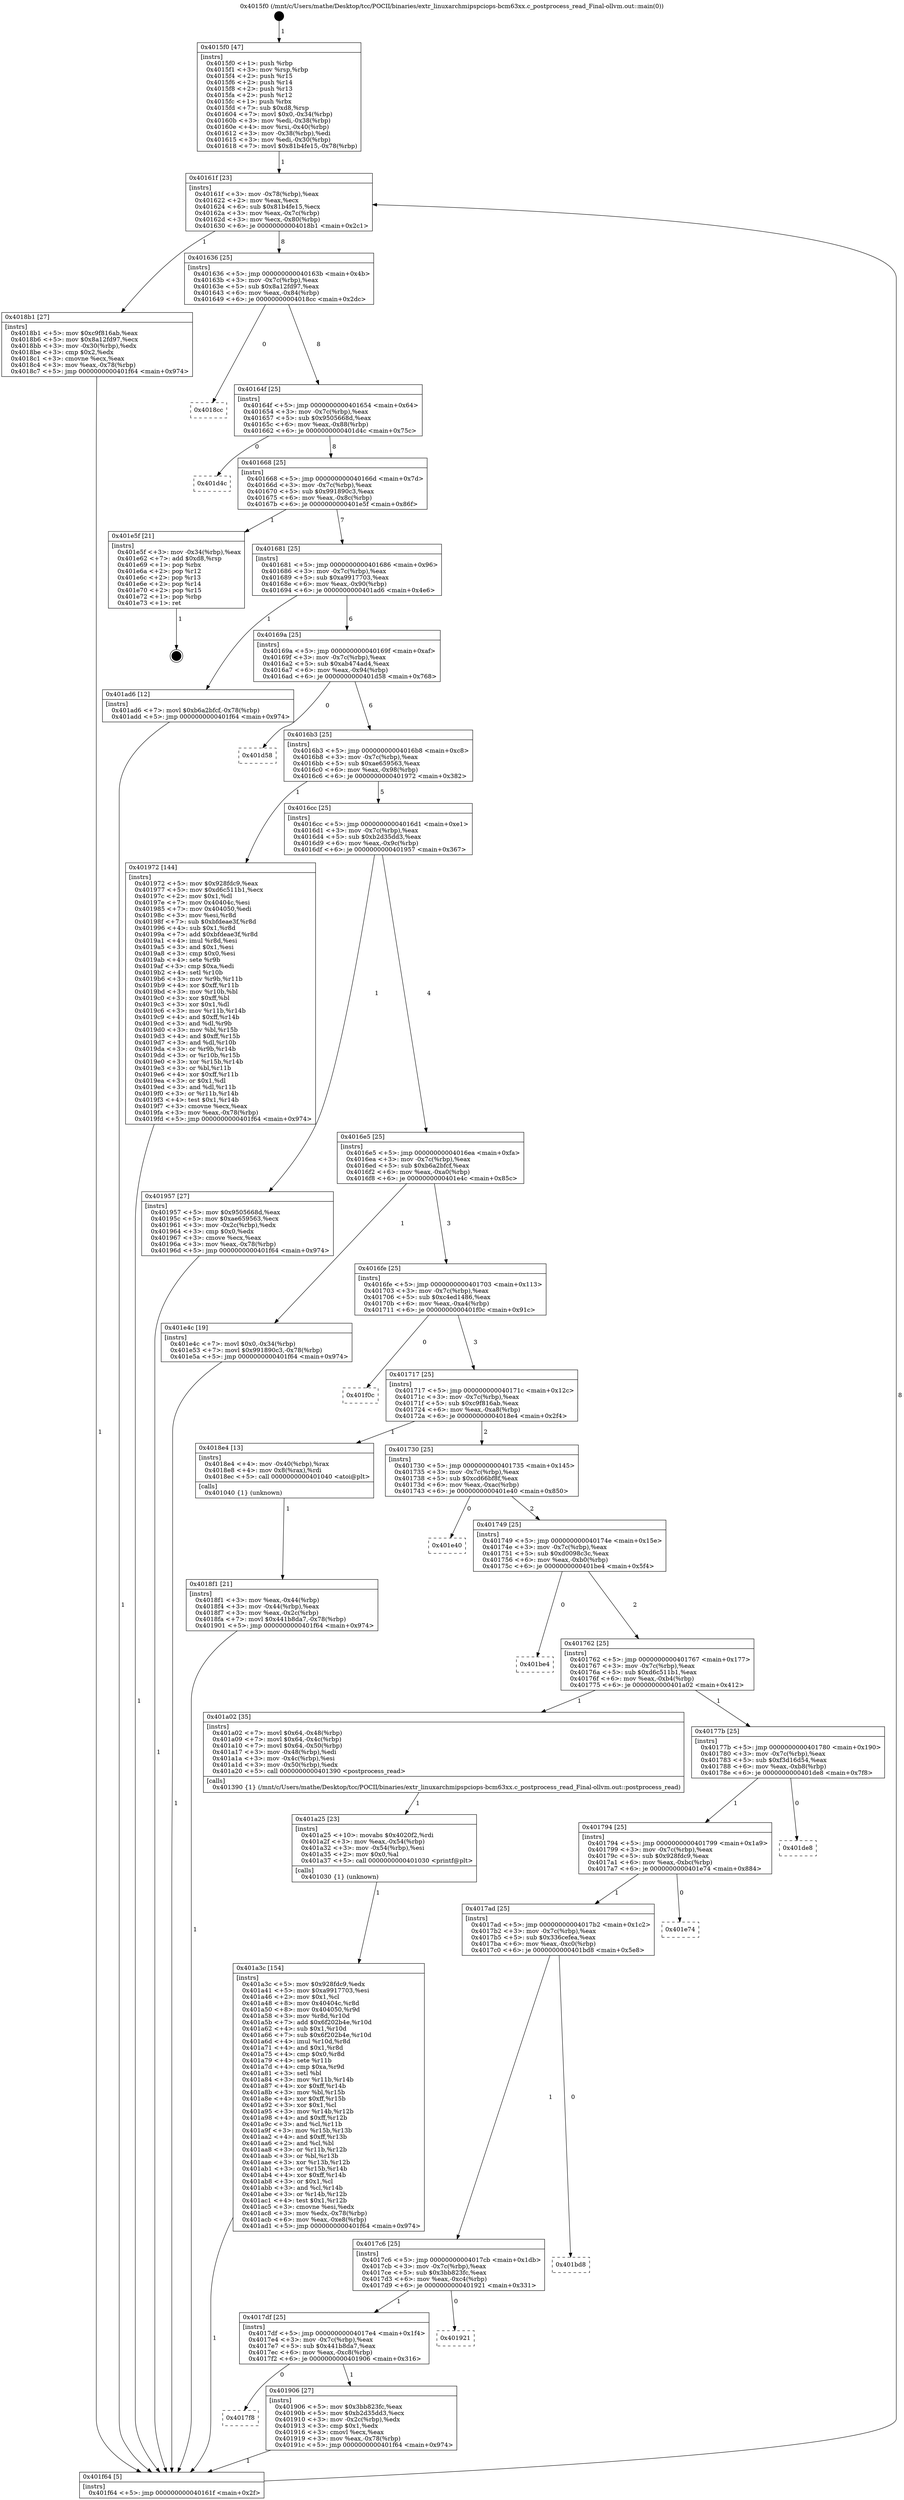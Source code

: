 digraph "0x4015f0" {
  label = "0x4015f0 (/mnt/c/Users/mathe/Desktop/tcc/POCII/binaries/extr_linuxarchmipspciops-bcm63xx.c_postprocess_read_Final-ollvm.out::main(0))"
  labelloc = "t"
  node[shape=record]

  Entry [label="",width=0.3,height=0.3,shape=circle,fillcolor=black,style=filled]
  "0x40161f" [label="{
     0x40161f [23]\l
     | [instrs]\l
     &nbsp;&nbsp;0x40161f \<+3\>: mov -0x78(%rbp),%eax\l
     &nbsp;&nbsp;0x401622 \<+2\>: mov %eax,%ecx\l
     &nbsp;&nbsp;0x401624 \<+6\>: sub $0x81b4fe15,%ecx\l
     &nbsp;&nbsp;0x40162a \<+3\>: mov %eax,-0x7c(%rbp)\l
     &nbsp;&nbsp;0x40162d \<+3\>: mov %ecx,-0x80(%rbp)\l
     &nbsp;&nbsp;0x401630 \<+6\>: je 00000000004018b1 \<main+0x2c1\>\l
  }"]
  "0x4018b1" [label="{
     0x4018b1 [27]\l
     | [instrs]\l
     &nbsp;&nbsp;0x4018b1 \<+5\>: mov $0xc9f816ab,%eax\l
     &nbsp;&nbsp;0x4018b6 \<+5\>: mov $0x8a12fd97,%ecx\l
     &nbsp;&nbsp;0x4018bb \<+3\>: mov -0x30(%rbp),%edx\l
     &nbsp;&nbsp;0x4018be \<+3\>: cmp $0x2,%edx\l
     &nbsp;&nbsp;0x4018c1 \<+3\>: cmovne %ecx,%eax\l
     &nbsp;&nbsp;0x4018c4 \<+3\>: mov %eax,-0x78(%rbp)\l
     &nbsp;&nbsp;0x4018c7 \<+5\>: jmp 0000000000401f64 \<main+0x974\>\l
  }"]
  "0x401636" [label="{
     0x401636 [25]\l
     | [instrs]\l
     &nbsp;&nbsp;0x401636 \<+5\>: jmp 000000000040163b \<main+0x4b\>\l
     &nbsp;&nbsp;0x40163b \<+3\>: mov -0x7c(%rbp),%eax\l
     &nbsp;&nbsp;0x40163e \<+5\>: sub $0x8a12fd97,%eax\l
     &nbsp;&nbsp;0x401643 \<+6\>: mov %eax,-0x84(%rbp)\l
     &nbsp;&nbsp;0x401649 \<+6\>: je 00000000004018cc \<main+0x2dc\>\l
  }"]
  "0x401f64" [label="{
     0x401f64 [5]\l
     | [instrs]\l
     &nbsp;&nbsp;0x401f64 \<+5\>: jmp 000000000040161f \<main+0x2f\>\l
  }"]
  "0x4015f0" [label="{
     0x4015f0 [47]\l
     | [instrs]\l
     &nbsp;&nbsp;0x4015f0 \<+1\>: push %rbp\l
     &nbsp;&nbsp;0x4015f1 \<+3\>: mov %rsp,%rbp\l
     &nbsp;&nbsp;0x4015f4 \<+2\>: push %r15\l
     &nbsp;&nbsp;0x4015f6 \<+2\>: push %r14\l
     &nbsp;&nbsp;0x4015f8 \<+2\>: push %r13\l
     &nbsp;&nbsp;0x4015fa \<+2\>: push %r12\l
     &nbsp;&nbsp;0x4015fc \<+1\>: push %rbx\l
     &nbsp;&nbsp;0x4015fd \<+7\>: sub $0xd8,%rsp\l
     &nbsp;&nbsp;0x401604 \<+7\>: movl $0x0,-0x34(%rbp)\l
     &nbsp;&nbsp;0x40160b \<+3\>: mov %edi,-0x38(%rbp)\l
     &nbsp;&nbsp;0x40160e \<+4\>: mov %rsi,-0x40(%rbp)\l
     &nbsp;&nbsp;0x401612 \<+3\>: mov -0x38(%rbp),%edi\l
     &nbsp;&nbsp;0x401615 \<+3\>: mov %edi,-0x30(%rbp)\l
     &nbsp;&nbsp;0x401618 \<+7\>: movl $0x81b4fe15,-0x78(%rbp)\l
  }"]
  Exit [label="",width=0.3,height=0.3,shape=circle,fillcolor=black,style=filled,peripheries=2]
  "0x4018cc" [label="{
     0x4018cc\l
  }", style=dashed]
  "0x40164f" [label="{
     0x40164f [25]\l
     | [instrs]\l
     &nbsp;&nbsp;0x40164f \<+5\>: jmp 0000000000401654 \<main+0x64\>\l
     &nbsp;&nbsp;0x401654 \<+3\>: mov -0x7c(%rbp),%eax\l
     &nbsp;&nbsp;0x401657 \<+5\>: sub $0x9505668d,%eax\l
     &nbsp;&nbsp;0x40165c \<+6\>: mov %eax,-0x88(%rbp)\l
     &nbsp;&nbsp;0x401662 \<+6\>: je 0000000000401d4c \<main+0x75c\>\l
  }"]
  "0x401a3c" [label="{
     0x401a3c [154]\l
     | [instrs]\l
     &nbsp;&nbsp;0x401a3c \<+5\>: mov $0x928fdc9,%edx\l
     &nbsp;&nbsp;0x401a41 \<+5\>: mov $0xa9917703,%esi\l
     &nbsp;&nbsp;0x401a46 \<+2\>: mov $0x1,%cl\l
     &nbsp;&nbsp;0x401a48 \<+8\>: mov 0x40404c,%r8d\l
     &nbsp;&nbsp;0x401a50 \<+8\>: mov 0x404050,%r9d\l
     &nbsp;&nbsp;0x401a58 \<+3\>: mov %r8d,%r10d\l
     &nbsp;&nbsp;0x401a5b \<+7\>: add $0x6f202b4e,%r10d\l
     &nbsp;&nbsp;0x401a62 \<+4\>: sub $0x1,%r10d\l
     &nbsp;&nbsp;0x401a66 \<+7\>: sub $0x6f202b4e,%r10d\l
     &nbsp;&nbsp;0x401a6d \<+4\>: imul %r10d,%r8d\l
     &nbsp;&nbsp;0x401a71 \<+4\>: and $0x1,%r8d\l
     &nbsp;&nbsp;0x401a75 \<+4\>: cmp $0x0,%r8d\l
     &nbsp;&nbsp;0x401a79 \<+4\>: sete %r11b\l
     &nbsp;&nbsp;0x401a7d \<+4\>: cmp $0xa,%r9d\l
     &nbsp;&nbsp;0x401a81 \<+3\>: setl %bl\l
     &nbsp;&nbsp;0x401a84 \<+3\>: mov %r11b,%r14b\l
     &nbsp;&nbsp;0x401a87 \<+4\>: xor $0xff,%r14b\l
     &nbsp;&nbsp;0x401a8b \<+3\>: mov %bl,%r15b\l
     &nbsp;&nbsp;0x401a8e \<+4\>: xor $0xff,%r15b\l
     &nbsp;&nbsp;0x401a92 \<+3\>: xor $0x1,%cl\l
     &nbsp;&nbsp;0x401a95 \<+3\>: mov %r14b,%r12b\l
     &nbsp;&nbsp;0x401a98 \<+4\>: and $0xff,%r12b\l
     &nbsp;&nbsp;0x401a9c \<+3\>: and %cl,%r11b\l
     &nbsp;&nbsp;0x401a9f \<+3\>: mov %r15b,%r13b\l
     &nbsp;&nbsp;0x401aa2 \<+4\>: and $0xff,%r13b\l
     &nbsp;&nbsp;0x401aa6 \<+2\>: and %cl,%bl\l
     &nbsp;&nbsp;0x401aa8 \<+3\>: or %r11b,%r12b\l
     &nbsp;&nbsp;0x401aab \<+3\>: or %bl,%r13b\l
     &nbsp;&nbsp;0x401aae \<+3\>: xor %r13b,%r12b\l
     &nbsp;&nbsp;0x401ab1 \<+3\>: or %r15b,%r14b\l
     &nbsp;&nbsp;0x401ab4 \<+4\>: xor $0xff,%r14b\l
     &nbsp;&nbsp;0x401ab8 \<+3\>: or $0x1,%cl\l
     &nbsp;&nbsp;0x401abb \<+3\>: and %cl,%r14b\l
     &nbsp;&nbsp;0x401abe \<+3\>: or %r14b,%r12b\l
     &nbsp;&nbsp;0x401ac1 \<+4\>: test $0x1,%r12b\l
     &nbsp;&nbsp;0x401ac5 \<+3\>: cmovne %esi,%edx\l
     &nbsp;&nbsp;0x401ac8 \<+3\>: mov %edx,-0x78(%rbp)\l
     &nbsp;&nbsp;0x401acb \<+6\>: mov %eax,-0xe8(%rbp)\l
     &nbsp;&nbsp;0x401ad1 \<+5\>: jmp 0000000000401f64 \<main+0x974\>\l
  }"]
  "0x401d4c" [label="{
     0x401d4c\l
  }", style=dashed]
  "0x401668" [label="{
     0x401668 [25]\l
     | [instrs]\l
     &nbsp;&nbsp;0x401668 \<+5\>: jmp 000000000040166d \<main+0x7d\>\l
     &nbsp;&nbsp;0x40166d \<+3\>: mov -0x7c(%rbp),%eax\l
     &nbsp;&nbsp;0x401670 \<+5\>: sub $0x991890c3,%eax\l
     &nbsp;&nbsp;0x401675 \<+6\>: mov %eax,-0x8c(%rbp)\l
     &nbsp;&nbsp;0x40167b \<+6\>: je 0000000000401e5f \<main+0x86f\>\l
  }"]
  "0x401a25" [label="{
     0x401a25 [23]\l
     | [instrs]\l
     &nbsp;&nbsp;0x401a25 \<+10\>: movabs $0x4020f2,%rdi\l
     &nbsp;&nbsp;0x401a2f \<+3\>: mov %eax,-0x54(%rbp)\l
     &nbsp;&nbsp;0x401a32 \<+3\>: mov -0x54(%rbp),%esi\l
     &nbsp;&nbsp;0x401a35 \<+2\>: mov $0x0,%al\l
     &nbsp;&nbsp;0x401a37 \<+5\>: call 0000000000401030 \<printf@plt\>\l
     | [calls]\l
     &nbsp;&nbsp;0x401030 \{1\} (unknown)\l
  }"]
  "0x401e5f" [label="{
     0x401e5f [21]\l
     | [instrs]\l
     &nbsp;&nbsp;0x401e5f \<+3\>: mov -0x34(%rbp),%eax\l
     &nbsp;&nbsp;0x401e62 \<+7\>: add $0xd8,%rsp\l
     &nbsp;&nbsp;0x401e69 \<+1\>: pop %rbx\l
     &nbsp;&nbsp;0x401e6a \<+2\>: pop %r12\l
     &nbsp;&nbsp;0x401e6c \<+2\>: pop %r13\l
     &nbsp;&nbsp;0x401e6e \<+2\>: pop %r14\l
     &nbsp;&nbsp;0x401e70 \<+2\>: pop %r15\l
     &nbsp;&nbsp;0x401e72 \<+1\>: pop %rbp\l
     &nbsp;&nbsp;0x401e73 \<+1\>: ret\l
  }"]
  "0x401681" [label="{
     0x401681 [25]\l
     | [instrs]\l
     &nbsp;&nbsp;0x401681 \<+5\>: jmp 0000000000401686 \<main+0x96\>\l
     &nbsp;&nbsp;0x401686 \<+3\>: mov -0x7c(%rbp),%eax\l
     &nbsp;&nbsp;0x401689 \<+5\>: sub $0xa9917703,%eax\l
     &nbsp;&nbsp;0x40168e \<+6\>: mov %eax,-0x90(%rbp)\l
     &nbsp;&nbsp;0x401694 \<+6\>: je 0000000000401ad6 \<main+0x4e6\>\l
  }"]
  "0x4017f8" [label="{
     0x4017f8\l
  }", style=dashed]
  "0x401ad6" [label="{
     0x401ad6 [12]\l
     | [instrs]\l
     &nbsp;&nbsp;0x401ad6 \<+7\>: movl $0xb6a2bfcf,-0x78(%rbp)\l
     &nbsp;&nbsp;0x401add \<+5\>: jmp 0000000000401f64 \<main+0x974\>\l
  }"]
  "0x40169a" [label="{
     0x40169a [25]\l
     | [instrs]\l
     &nbsp;&nbsp;0x40169a \<+5\>: jmp 000000000040169f \<main+0xaf\>\l
     &nbsp;&nbsp;0x40169f \<+3\>: mov -0x7c(%rbp),%eax\l
     &nbsp;&nbsp;0x4016a2 \<+5\>: sub $0xab474ad4,%eax\l
     &nbsp;&nbsp;0x4016a7 \<+6\>: mov %eax,-0x94(%rbp)\l
     &nbsp;&nbsp;0x4016ad \<+6\>: je 0000000000401d58 \<main+0x768\>\l
  }"]
  "0x401906" [label="{
     0x401906 [27]\l
     | [instrs]\l
     &nbsp;&nbsp;0x401906 \<+5\>: mov $0x3bb823fc,%eax\l
     &nbsp;&nbsp;0x40190b \<+5\>: mov $0xb2d35dd3,%ecx\l
     &nbsp;&nbsp;0x401910 \<+3\>: mov -0x2c(%rbp),%edx\l
     &nbsp;&nbsp;0x401913 \<+3\>: cmp $0x1,%edx\l
     &nbsp;&nbsp;0x401916 \<+3\>: cmovl %ecx,%eax\l
     &nbsp;&nbsp;0x401919 \<+3\>: mov %eax,-0x78(%rbp)\l
     &nbsp;&nbsp;0x40191c \<+5\>: jmp 0000000000401f64 \<main+0x974\>\l
  }"]
  "0x401d58" [label="{
     0x401d58\l
  }", style=dashed]
  "0x4016b3" [label="{
     0x4016b3 [25]\l
     | [instrs]\l
     &nbsp;&nbsp;0x4016b3 \<+5\>: jmp 00000000004016b8 \<main+0xc8\>\l
     &nbsp;&nbsp;0x4016b8 \<+3\>: mov -0x7c(%rbp),%eax\l
     &nbsp;&nbsp;0x4016bb \<+5\>: sub $0xae659563,%eax\l
     &nbsp;&nbsp;0x4016c0 \<+6\>: mov %eax,-0x98(%rbp)\l
     &nbsp;&nbsp;0x4016c6 \<+6\>: je 0000000000401972 \<main+0x382\>\l
  }"]
  "0x4017df" [label="{
     0x4017df [25]\l
     | [instrs]\l
     &nbsp;&nbsp;0x4017df \<+5\>: jmp 00000000004017e4 \<main+0x1f4\>\l
     &nbsp;&nbsp;0x4017e4 \<+3\>: mov -0x7c(%rbp),%eax\l
     &nbsp;&nbsp;0x4017e7 \<+5\>: sub $0x441b8da7,%eax\l
     &nbsp;&nbsp;0x4017ec \<+6\>: mov %eax,-0xc8(%rbp)\l
     &nbsp;&nbsp;0x4017f2 \<+6\>: je 0000000000401906 \<main+0x316\>\l
  }"]
  "0x401972" [label="{
     0x401972 [144]\l
     | [instrs]\l
     &nbsp;&nbsp;0x401972 \<+5\>: mov $0x928fdc9,%eax\l
     &nbsp;&nbsp;0x401977 \<+5\>: mov $0xd6c511b1,%ecx\l
     &nbsp;&nbsp;0x40197c \<+2\>: mov $0x1,%dl\l
     &nbsp;&nbsp;0x40197e \<+7\>: mov 0x40404c,%esi\l
     &nbsp;&nbsp;0x401985 \<+7\>: mov 0x404050,%edi\l
     &nbsp;&nbsp;0x40198c \<+3\>: mov %esi,%r8d\l
     &nbsp;&nbsp;0x40198f \<+7\>: sub $0xbfdeae3f,%r8d\l
     &nbsp;&nbsp;0x401996 \<+4\>: sub $0x1,%r8d\l
     &nbsp;&nbsp;0x40199a \<+7\>: add $0xbfdeae3f,%r8d\l
     &nbsp;&nbsp;0x4019a1 \<+4\>: imul %r8d,%esi\l
     &nbsp;&nbsp;0x4019a5 \<+3\>: and $0x1,%esi\l
     &nbsp;&nbsp;0x4019a8 \<+3\>: cmp $0x0,%esi\l
     &nbsp;&nbsp;0x4019ab \<+4\>: sete %r9b\l
     &nbsp;&nbsp;0x4019af \<+3\>: cmp $0xa,%edi\l
     &nbsp;&nbsp;0x4019b2 \<+4\>: setl %r10b\l
     &nbsp;&nbsp;0x4019b6 \<+3\>: mov %r9b,%r11b\l
     &nbsp;&nbsp;0x4019b9 \<+4\>: xor $0xff,%r11b\l
     &nbsp;&nbsp;0x4019bd \<+3\>: mov %r10b,%bl\l
     &nbsp;&nbsp;0x4019c0 \<+3\>: xor $0xff,%bl\l
     &nbsp;&nbsp;0x4019c3 \<+3\>: xor $0x1,%dl\l
     &nbsp;&nbsp;0x4019c6 \<+3\>: mov %r11b,%r14b\l
     &nbsp;&nbsp;0x4019c9 \<+4\>: and $0xff,%r14b\l
     &nbsp;&nbsp;0x4019cd \<+3\>: and %dl,%r9b\l
     &nbsp;&nbsp;0x4019d0 \<+3\>: mov %bl,%r15b\l
     &nbsp;&nbsp;0x4019d3 \<+4\>: and $0xff,%r15b\l
     &nbsp;&nbsp;0x4019d7 \<+3\>: and %dl,%r10b\l
     &nbsp;&nbsp;0x4019da \<+3\>: or %r9b,%r14b\l
     &nbsp;&nbsp;0x4019dd \<+3\>: or %r10b,%r15b\l
     &nbsp;&nbsp;0x4019e0 \<+3\>: xor %r15b,%r14b\l
     &nbsp;&nbsp;0x4019e3 \<+3\>: or %bl,%r11b\l
     &nbsp;&nbsp;0x4019e6 \<+4\>: xor $0xff,%r11b\l
     &nbsp;&nbsp;0x4019ea \<+3\>: or $0x1,%dl\l
     &nbsp;&nbsp;0x4019ed \<+3\>: and %dl,%r11b\l
     &nbsp;&nbsp;0x4019f0 \<+3\>: or %r11b,%r14b\l
     &nbsp;&nbsp;0x4019f3 \<+4\>: test $0x1,%r14b\l
     &nbsp;&nbsp;0x4019f7 \<+3\>: cmovne %ecx,%eax\l
     &nbsp;&nbsp;0x4019fa \<+3\>: mov %eax,-0x78(%rbp)\l
     &nbsp;&nbsp;0x4019fd \<+5\>: jmp 0000000000401f64 \<main+0x974\>\l
  }"]
  "0x4016cc" [label="{
     0x4016cc [25]\l
     | [instrs]\l
     &nbsp;&nbsp;0x4016cc \<+5\>: jmp 00000000004016d1 \<main+0xe1\>\l
     &nbsp;&nbsp;0x4016d1 \<+3\>: mov -0x7c(%rbp),%eax\l
     &nbsp;&nbsp;0x4016d4 \<+5\>: sub $0xb2d35dd3,%eax\l
     &nbsp;&nbsp;0x4016d9 \<+6\>: mov %eax,-0x9c(%rbp)\l
     &nbsp;&nbsp;0x4016df \<+6\>: je 0000000000401957 \<main+0x367\>\l
  }"]
  "0x401921" [label="{
     0x401921\l
  }", style=dashed]
  "0x401957" [label="{
     0x401957 [27]\l
     | [instrs]\l
     &nbsp;&nbsp;0x401957 \<+5\>: mov $0x9505668d,%eax\l
     &nbsp;&nbsp;0x40195c \<+5\>: mov $0xae659563,%ecx\l
     &nbsp;&nbsp;0x401961 \<+3\>: mov -0x2c(%rbp),%edx\l
     &nbsp;&nbsp;0x401964 \<+3\>: cmp $0x0,%edx\l
     &nbsp;&nbsp;0x401967 \<+3\>: cmove %ecx,%eax\l
     &nbsp;&nbsp;0x40196a \<+3\>: mov %eax,-0x78(%rbp)\l
     &nbsp;&nbsp;0x40196d \<+5\>: jmp 0000000000401f64 \<main+0x974\>\l
  }"]
  "0x4016e5" [label="{
     0x4016e5 [25]\l
     | [instrs]\l
     &nbsp;&nbsp;0x4016e5 \<+5\>: jmp 00000000004016ea \<main+0xfa\>\l
     &nbsp;&nbsp;0x4016ea \<+3\>: mov -0x7c(%rbp),%eax\l
     &nbsp;&nbsp;0x4016ed \<+5\>: sub $0xb6a2bfcf,%eax\l
     &nbsp;&nbsp;0x4016f2 \<+6\>: mov %eax,-0xa0(%rbp)\l
     &nbsp;&nbsp;0x4016f8 \<+6\>: je 0000000000401e4c \<main+0x85c\>\l
  }"]
  "0x4017c6" [label="{
     0x4017c6 [25]\l
     | [instrs]\l
     &nbsp;&nbsp;0x4017c6 \<+5\>: jmp 00000000004017cb \<main+0x1db\>\l
     &nbsp;&nbsp;0x4017cb \<+3\>: mov -0x7c(%rbp),%eax\l
     &nbsp;&nbsp;0x4017ce \<+5\>: sub $0x3bb823fc,%eax\l
     &nbsp;&nbsp;0x4017d3 \<+6\>: mov %eax,-0xc4(%rbp)\l
     &nbsp;&nbsp;0x4017d9 \<+6\>: je 0000000000401921 \<main+0x331\>\l
  }"]
  "0x401e4c" [label="{
     0x401e4c [19]\l
     | [instrs]\l
     &nbsp;&nbsp;0x401e4c \<+7\>: movl $0x0,-0x34(%rbp)\l
     &nbsp;&nbsp;0x401e53 \<+7\>: movl $0x991890c3,-0x78(%rbp)\l
     &nbsp;&nbsp;0x401e5a \<+5\>: jmp 0000000000401f64 \<main+0x974\>\l
  }"]
  "0x4016fe" [label="{
     0x4016fe [25]\l
     | [instrs]\l
     &nbsp;&nbsp;0x4016fe \<+5\>: jmp 0000000000401703 \<main+0x113\>\l
     &nbsp;&nbsp;0x401703 \<+3\>: mov -0x7c(%rbp),%eax\l
     &nbsp;&nbsp;0x401706 \<+5\>: sub $0xc4ed1486,%eax\l
     &nbsp;&nbsp;0x40170b \<+6\>: mov %eax,-0xa4(%rbp)\l
     &nbsp;&nbsp;0x401711 \<+6\>: je 0000000000401f0c \<main+0x91c\>\l
  }"]
  "0x401bd8" [label="{
     0x401bd8\l
  }", style=dashed]
  "0x401f0c" [label="{
     0x401f0c\l
  }", style=dashed]
  "0x401717" [label="{
     0x401717 [25]\l
     | [instrs]\l
     &nbsp;&nbsp;0x401717 \<+5\>: jmp 000000000040171c \<main+0x12c\>\l
     &nbsp;&nbsp;0x40171c \<+3\>: mov -0x7c(%rbp),%eax\l
     &nbsp;&nbsp;0x40171f \<+5\>: sub $0xc9f816ab,%eax\l
     &nbsp;&nbsp;0x401724 \<+6\>: mov %eax,-0xa8(%rbp)\l
     &nbsp;&nbsp;0x40172a \<+6\>: je 00000000004018e4 \<main+0x2f4\>\l
  }"]
  "0x4017ad" [label="{
     0x4017ad [25]\l
     | [instrs]\l
     &nbsp;&nbsp;0x4017ad \<+5\>: jmp 00000000004017b2 \<main+0x1c2\>\l
     &nbsp;&nbsp;0x4017b2 \<+3\>: mov -0x7c(%rbp),%eax\l
     &nbsp;&nbsp;0x4017b5 \<+5\>: sub $0x336cefea,%eax\l
     &nbsp;&nbsp;0x4017ba \<+6\>: mov %eax,-0xc0(%rbp)\l
     &nbsp;&nbsp;0x4017c0 \<+6\>: je 0000000000401bd8 \<main+0x5e8\>\l
  }"]
  "0x4018e4" [label="{
     0x4018e4 [13]\l
     | [instrs]\l
     &nbsp;&nbsp;0x4018e4 \<+4\>: mov -0x40(%rbp),%rax\l
     &nbsp;&nbsp;0x4018e8 \<+4\>: mov 0x8(%rax),%rdi\l
     &nbsp;&nbsp;0x4018ec \<+5\>: call 0000000000401040 \<atoi@plt\>\l
     | [calls]\l
     &nbsp;&nbsp;0x401040 \{1\} (unknown)\l
  }"]
  "0x401730" [label="{
     0x401730 [25]\l
     | [instrs]\l
     &nbsp;&nbsp;0x401730 \<+5\>: jmp 0000000000401735 \<main+0x145\>\l
     &nbsp;&nbsp;0x401735 \<+3\>: mov -0x7c(%rbp),%eax\l
     &nbsp;&nbsp;0x401738 \<+5\>: sub $0xcd66bf8f,%eax\l
     &nbsp;&nbsp;0x40173d \<+6\>: mov %eax,-0xac(%rbp)\l
     &nbsp;&nbsp;0x401743 \<+6\>: je 0000000000401e40 \<main+0x850\>\l
  }"]
  "0x4018f1" [label="{
     0x4018f1 [21]\l
     | [instrs]\l
     &nbsp;&nbsp;0x4018f1 \<+3\>: mov %eax,-0x44(%rbp)\l
     &nbsp;&nbsp;0x4018f4 \<+3\>: mov -0x44(%rbp),%eax\l
     &nbsp;&nbsp;0x4018f7 \<+3\>: mov %eax,-0x2c(%rbp)\l
     &nbsp;&nbsp;0x4018fa \<+7\>: movl $0x441b8da7,-0x78(%rbp)\l
     &nbsp;&nbsp;0x401901 \<+5\>: jmp 0000000000401f64 \<main+0x974\>\l
  }"]
  "0x401e74" [label="{
     0x401e74\l
  }", style=dashed]
  "0x401e40" [label="{
     0x401e40\l
  }", style=dashed]
  "0x401749" [label="{
     0x401749 [25]\l
     | [instrs]\l
     &nbsp;&nbsp;0x401749 \<+5\>: jmp 000000000040174e \<main+0x15e\>\l
     &nbsp;&nbsp;0x40174e \<+3\>: mov -0x7c(%rbp),%eax\l
     &nbsp;&nbsp;0x401751 \<+5\>: sub $0xd0098c3c,%eax\l
     &nbsp;&nbsp;0x401756 \<+6\>: mov %eax,-0xb0(%rbp)\l
     &nbsp;&nbsp;0x40175c \<+6\>: je 0000000000401be4 \<main+0x5f4\>\l
  }"]
  "0x401794" [label="{
     0x401794 [25]\l
     | [instrs]\l
     &nbsp;&nbsp;0x401794 \<+5\>: jmp 0000000000401799 \<main+0x1a9\>\l
     &nbsp;&nbsp;0x401799 \<+3\>: mov -0x7c(%rbp),%eax\l
     &nbsp;&nbsp;0x40179c \<+5\>: sub $0x928fdc9,%eax\l
     &nbsp;&nbsp;0x4017a1 \<+6\>: mov %eax,-0xbc(%rbp)\l
     &nbsp;&nbsp;0x4017a7 \<+6\>: je 0000000000401e74 \<main+0x884\>\l
  }"]
  "0x401be4" [label="{
     0x401be4\l
  }", style=dashed]
  "0x401762" [label="{
     0x401762 [25]\l
     | [instrs]\l
     &nbsp;&nbsp;0x401762 \<+5\>: jmp 0000000000401767 \<main+0x177\>\l
     &nbsp;&nbsp;0x401767 \<+3\>: mov -0x7c(%rbp),%eax\l
     &nbsp;&nbsp;0x40176a \<+5\>: sub $0xd6c511b1,%eax\l
     &nbsp;&nbsp;0x40176f \<+6\>: mov %eax,-0xb4(%rbp)\l
     &nbsp;&nbsp;0x401775 \<+6\>: je 0000000000401a02 \<main+0x412\>\l
  }"]
  "0x401de8" [label="{
     0x401de8\l
  }", style=dashed]
  "0x401a02" [label="{
     0x401a02 [35]\l
     | [instrs]\l
     &nbsp;&nbsp;0x401a02 \<+7\>: movl $0x64,-0x48(%rbp)\l
     &nbsp;&nbsp;0x401a09 \<+7\>: movl $0x64,-0x4c(%rbp)\l
     &nbsp;&nbsp;0x401a10 \<+7\>: movl $0x64,-0x50(%rbp)\l
     &nbsp;&nbsp;0x401a17 \<+3\>: mov -0x48(%rbp),%edi\l
     &nbsp;&nbsp;0x401a1a \<+3\>: mov -0x4c(%rbp),%esi\l
     &nbsp;&nbsp;0x401a1d \<+3\>: mov -0x50(%rbp),%edx\l
     &nbsp;&nbsp;0x401a20 \<+5\>: call 0000000000401390 \<postprocess_read\>\l
     | [calls]\l
     &nbsp;&nbsp;0x401390 \{1\} (/mnt/c/Users/mathe/Desktop/tcc/POCII/binaries/extr_linuxarchmipspciops-bcm63xx.c_postprocess_read_Final-ollvm.out::postprocess_read)\l
  }"]
  "0x40177b" [label="{
     0x40177b [25]\l
     | [instrs]\l
     &nbsp;&nbsp;0x40177b \<+5\>: jmp 0000000000401780 \<main+0x190\>\l
     &nbsp;&nbsp;0x401780 \<+3\>: mov -0x7c(%rbp),%eax\l
     &nbsp;&nbsp;0x401783 \<+5\>: sub $0xf3d16d54,%eax\l
     &nbsp;&nbsp;0x401788 \<+6\>: mov %eax,-0xb8(%rbp)\l
     &nbsp;&nbsp;0x40178e \<+6\>: je 0000000000401de8 \<main+0x7f8\>\l
  }"]
  Entry -> "0x4015f0" [label=" 1"]
  "0x40161f" -> "0x4018b1" [label=" 1"]
  "0x40161f" -> "0x401636" [label=" 8"]
  "0x4018b1" -> "0x401f64" [label=" 1"]
  "0x4015f0" -> "0x40161f" [label=" 1"]
  "0x401f64" -> "0x40161f" [label=" 8"]
  "0x401e5f" -> Exit [label=" 1"]
  "0x401636" -> "0x4018cc" [label=" 0"]
  "0x401636" -> "0x40164f" [label=" 8"]
  "0x401e4c" -> "0x401f64" [label=" 1"]
  "0x40164f" -> "0x401d4c" [label=" 0"]
  "0x40164f" -> "0x401668" [label=" 8"]
  "0x401ad6" -> "0x401f64" [label=" 1"]
  "0x401668" -> "0x401e5f" [label=" 1"]
  "0x401668" -> "0x401681" [label=" 7"]
  "0x401a3c" -> "0x401f64" [label=" 1"]
  "0x401681" -> "0x401ad6" [label=" 1"]
  "0x401681" -> "0x40169a" [label=" 6"]
  "0x401a25" -> "0x401a3c" [label=" 1"]
  "0x40169a" -> "0x401d58" [label=" 0"]
  "0x40169a" -> "0x4016b3" [label=" 6"]
  "0x401a02" -> "0x401a25" [label=" 1"]
  "0x4016b3" -> "0x401972" [label=" 1"]
  "0x4016b3" -> "0x4016cc" [label=" 5"]
  "0x401957" -> "0x401f64" [label=" 1"]
  "0x4016cc" -> "0x401957" [label=" 1"]
  "0x4016cc" -> "0x4016e5" [label=" 4"]
  "0x401906" -> "0x401f64" [label=" 1"]
  "0x4016e5" -> "0x401e4c" [label=" 1"]
  "0x4016e5" -> "0x4016fe" [label=" 3"]
  "0x4017df" -> "0x401906" [label=" 1"]
  "0x4016fe" -> "0x401f0c" [label=" 0"]
  "0x4016fe" -> "0x401717" [label=" 3"]
  "0x401972" -> "0x401f64" [label=" 1"]
  "0x401717" -> "0x4018e4" [label=" 1"]
  "0x401717" -> "0x401730" [label=" 2"]
  "0x4018e4" -> "0x4018f1" [label=" 1"]
  "0x4018f1" -> "0x401f64" [label=" 1"]
  "0x4017c6" -> "0x401921" [label=" 0"]
  "0x401730" -> "0x401e40" [label=" 0"]
  "0x401730" -> "0x401749" [label=" 2"]
  "0x4017df" -> "0x4017f8" [label=" 0"]
  "0x401749" -> "0x401be4" [label=" 0"]
  "0x401749" -> "0x401762" [label=" 2"]
  "0x4017ad" -> "0x401bd8" [label=" 0"]
  "0x401762" -> "0x401a02" [label=" 1"]
  "0x401762" -> "0x40177b" [label=" 1"]
  "0x4017c6" -> "0x4017df" [label=" 1"]
  "0x40177b" -> "0x401de8" [label=" 0"]
  "0x40177b" -> "0x401794" [label=" 1"]
  "0x4017ad" -> "0x4017c6" [label=" 1"]
  "0x401794" -> "0x401e74" [label=" 0"]
  "0x401794" -> "0x4017ad" [label=" 1"]
}
